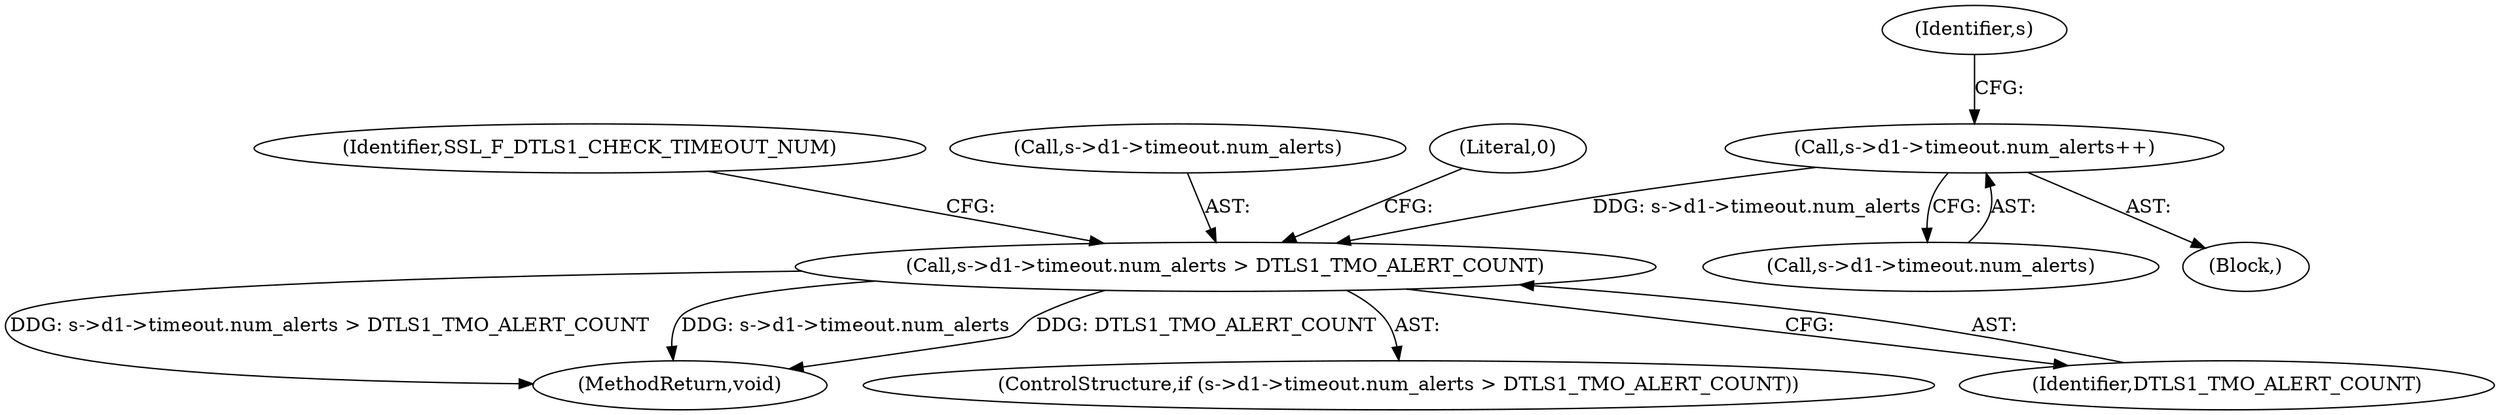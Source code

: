digraph "0_openssl_f5c7f5dfbaf0d2f7d946d0fe86f08e6bcb36ed0d_0@pointer" {
"1000674" [label="(Call,s->d1->timeout.num_alerts++)"];
"1000696" [label="(Call,s->d1->timeout.num_alerts > DTLS1_TMO_ALERT_COUNT)"];
"1000684" [label="(Identifier,s)"];
"1000714" [label="(MethodReturn,void)"];
"1000707" [label="(Identifier,SSL_F_DTLS1_CHECK_TIMEOUT_NUM)"];
"1000696" [label="(Call,s->d1->timeout.num_alerts > DTLS1_TMO_ALERT_COUNT)"];
"1000674" [label="(Call,s->d1->timeout.num_alerts++)"];
"1000695" [label="(ControlStructure,if (s->d1->timeout.num_alerts > DTLS1_TMO_ALERT_COUNT))"];
"1000697" [label="(Call,s->d1->timeout.num_alerts)"];
"1000675" [label="(Call,s->d1->timeout.num_alerts)"];
"1000672" [label="(Block,)"];
"1000713" [label="(Literal,0)"];
"1000704" [label="(Identifier,DTLS1_TMO_ALERT_COUNT)"];
"1000674" -> "1000672"  [label="AST: "];
"1000674" -> "1000675"  [label="CFG: "];
"1000675" -> "1000674"  [label="AST: "];
"1000684" -> "1000674"  [label="CFG: "];
"1000674" -> "1000696"  [label="DDG: s->d1->timeout.num_alerts"];
"1000696" -> "1000695"  [label="AST: "];
"1000696" -> "1000704"  [label="CFG: "];
"1000697" -> "1000696"  [label="AST: "];
"1000704" -> "1000696"  [label="AST: "];
"1000707" -> "1000696"  [label="CFG: "];
"1000713" -> "1000696"  [label="CFG: "];
"1000696" -> "1000714"  [label="DDG: s->d1->timeout.num_alerts > DTLS1_TMO_ALERT_COUNT"];
"1000696" -> "1000714"  [label="DDG: s->d1->timeout.num_alerts"];
"1000696" -> "1000714"  [label="DDG: DTLS1_TMO_ALERT_COUNT"];
}
